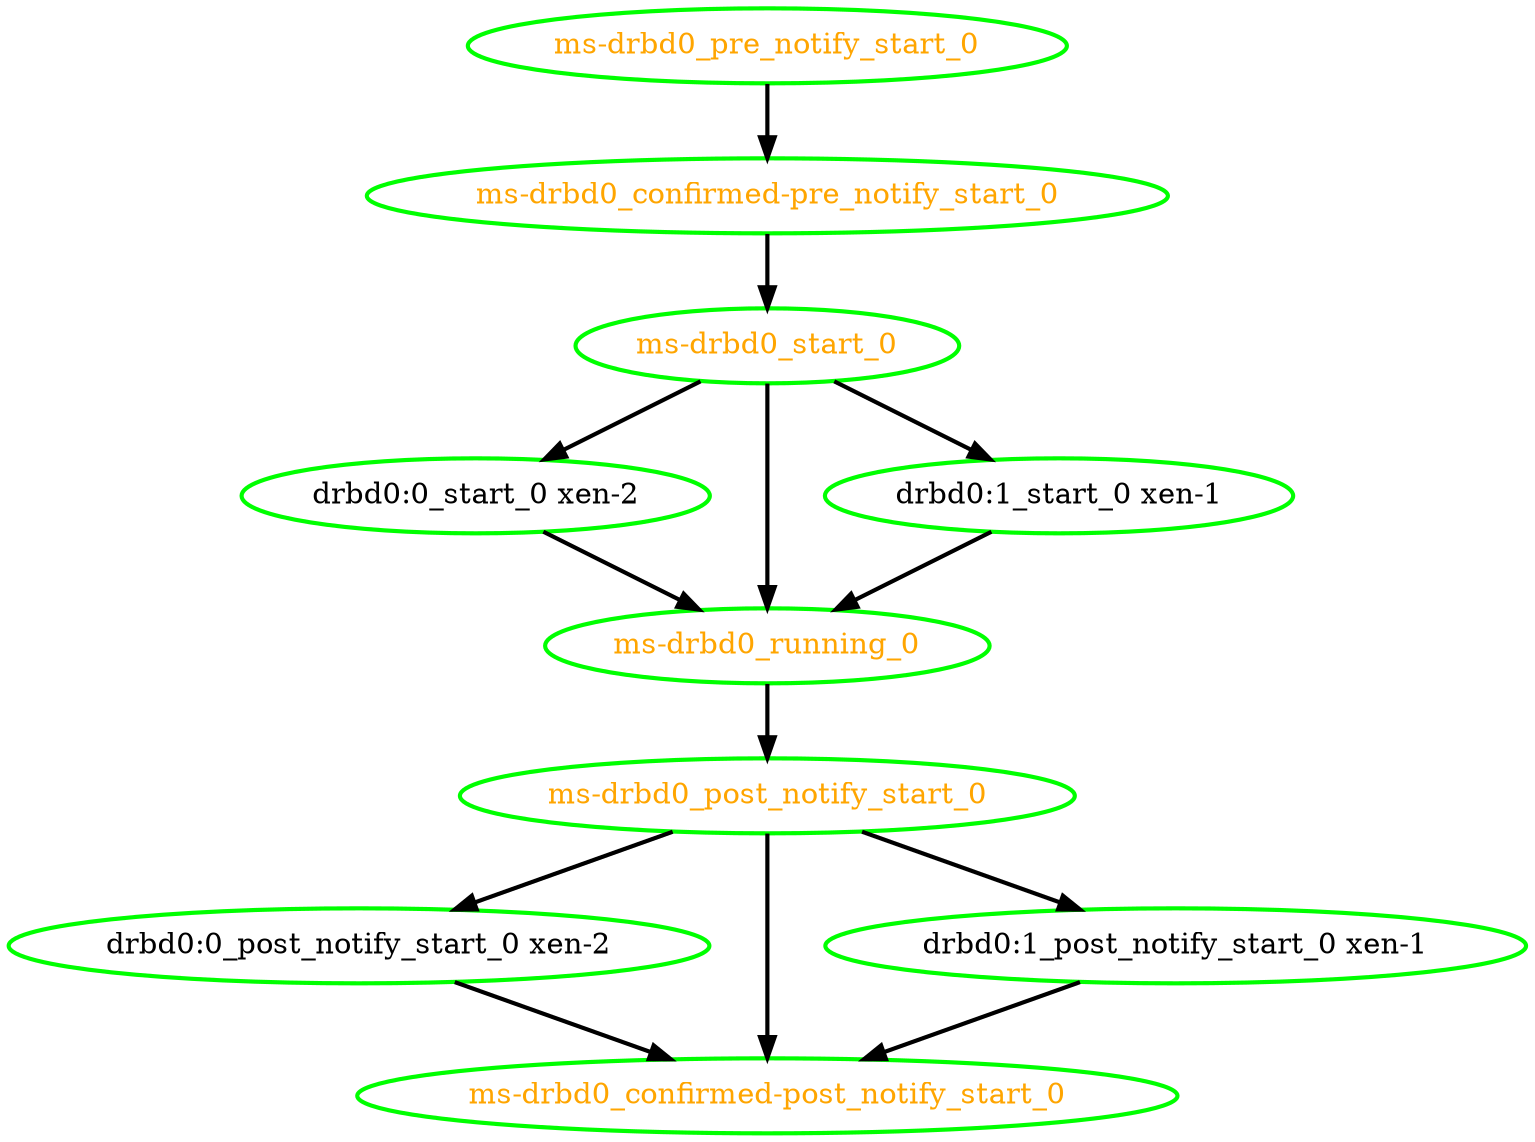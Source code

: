 digraph "g" {
"drbd0:0_post_notify_start_0 xen-2" -> "ms-drbd0_confirmed-post_notify_start_0" [ style = bold]
"drbd0:0_post_notify_start_0 xen-2" [ style=bold color="green" fontcolor="black"  ]
"drbd0:0_start_0 xen-2" -> "ms-drbd0_running_0" [ style = bold]
"drbd0:0_start_0 xen-2" [ style=bold color="green" fontcolor="black"  ]
"drbd0:1_post_notify_start_0 xen-1" -> "ms-drbd0_confirmed-post_notify_start_0" [ style = bold]
"drbd0:1_post_notify_start_0 xen-1" [ style=bold color="green" fontcolor="black"  ]
"drbd0:1_start_0 xen-1" -> "ms-drbd0_running_0" [ style = bold]
"drbd0:1_start_0 xen-1" [ style=bold color="green" fontcolor="black"  ]
"ms-drbd0_confirmed-post_notify_start_0" [ style=bold color="green" fontcolor="orange"  ]
"ms-drbd0_confirmed-pre_notify_start_0" -> "ms-drbd0_start_0" [ style = bold]
"ms-drbd0_confirmed-pre_notify_start_0" [ style=bold color="green" fontcolor="orange"  ]
"ms-drbd0_post_notify_start_0" -> "drbd0:0_post_notify_start_0 xen-2" [ style = bold]
"ms-drbd0_post_notify_start_0" -> "drbd0:1_post_notify_start_0 xen-1" [ style = bold]
"ms-drbd0_post_notify_start_0" -> "ms-drbd0_confirmed-post_notify_start_0" [ style = bold]
"ms-drbd0_post_notify_start_0" [ style=bold color="green" fontcolor="orange"  ]
"ms-drbd0_pre_notify_start_0" -> "ms-drbd0_confirmed-pre_notify_start_0" [ style = bold]
"ms-drbd0_pre_notify_start_0" [ style=bold color="green" fontcolor="orange"  ]
"ms-drbd0_running_0" -> "ms-drbd0_post_notify_start_0" [ style = bold]
"ms-drbd0_running_0" [ style=bold color="green" fontcolor="orange"  ]
"ms-drbd0_start_0" -> "drbd0:0_start_0 xen-2" [ style = bold]
"ms-drbd0_start_0" -> "drbd0:1_start_0 xen-1" [ style = bold]
"ms-drbd0_start_0" -> "ms-drbd0_running_0" [ style = bold]
"ms-drbd0_start_0" [ style=bold color="green" fontcolor="orange"  ]
}
